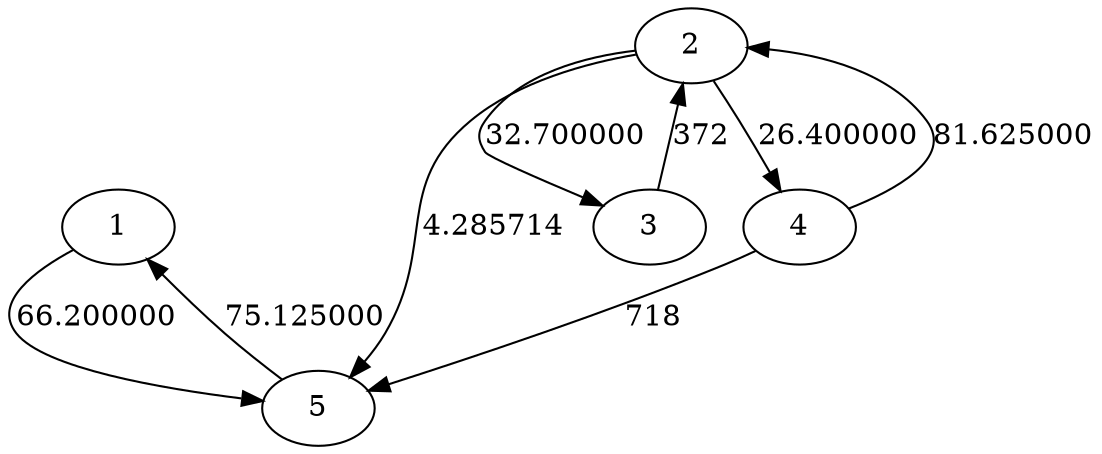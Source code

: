 digraph {
    1 -> 5 [label = 66.200000];
    2 -> 3 [label = 32.700000];
    2 -> 4 [label = 26.400000];
    2 -> 5 [label = 4.285714];
    3 -> 2 [label = 372];
    4 -> 2 [label = 81.625000];
    4 -> 5 [label = 718];
    5 -> 1 [label = 75.125000];
}
